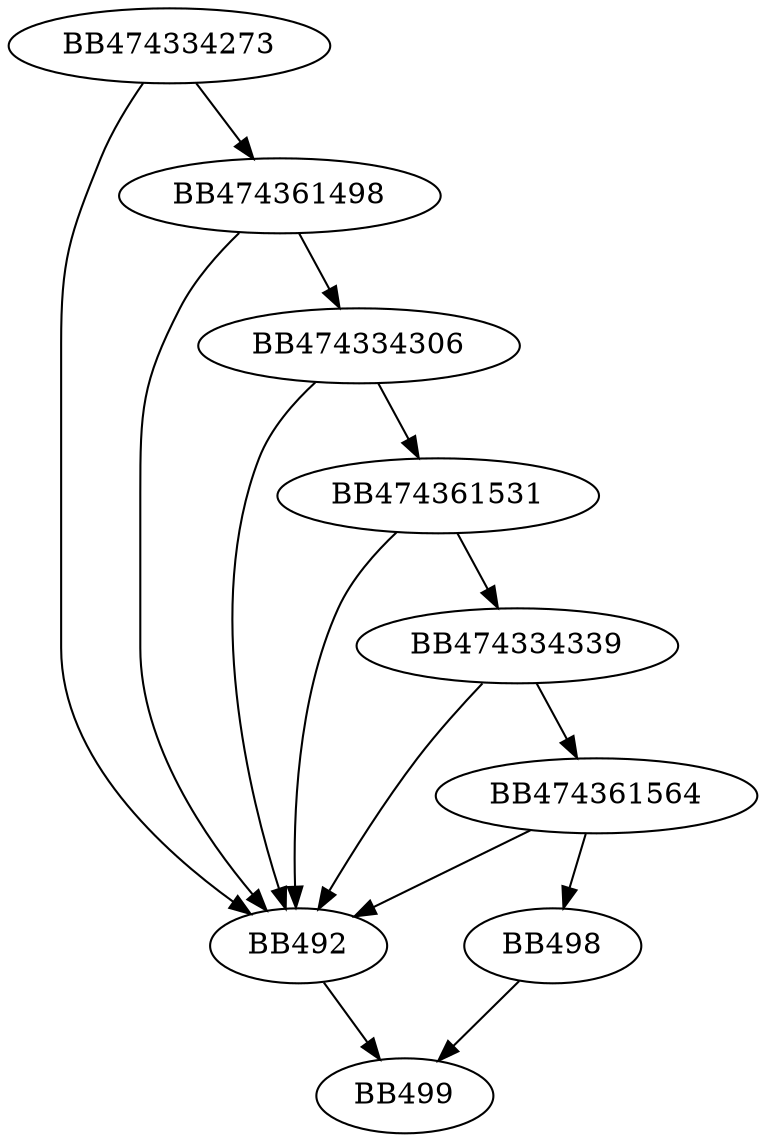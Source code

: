 digraph G{
	BB474334273->BB492;
	BB474334273->BB474361498;
	BB474361498->BB492;
	BB474361498->BB474334306;
	BB474334306->BB492;
	BB474334306->BB474361531;
	BB474361531->BB492;
	BB474361531->BB474334339;
	BB474334339->BB492;
	BB474334339->BB474361564;
	BB474361564->BB492;
	BB474361564->BB498;
	BB492->BB499;
	BB498->BB499;
}
